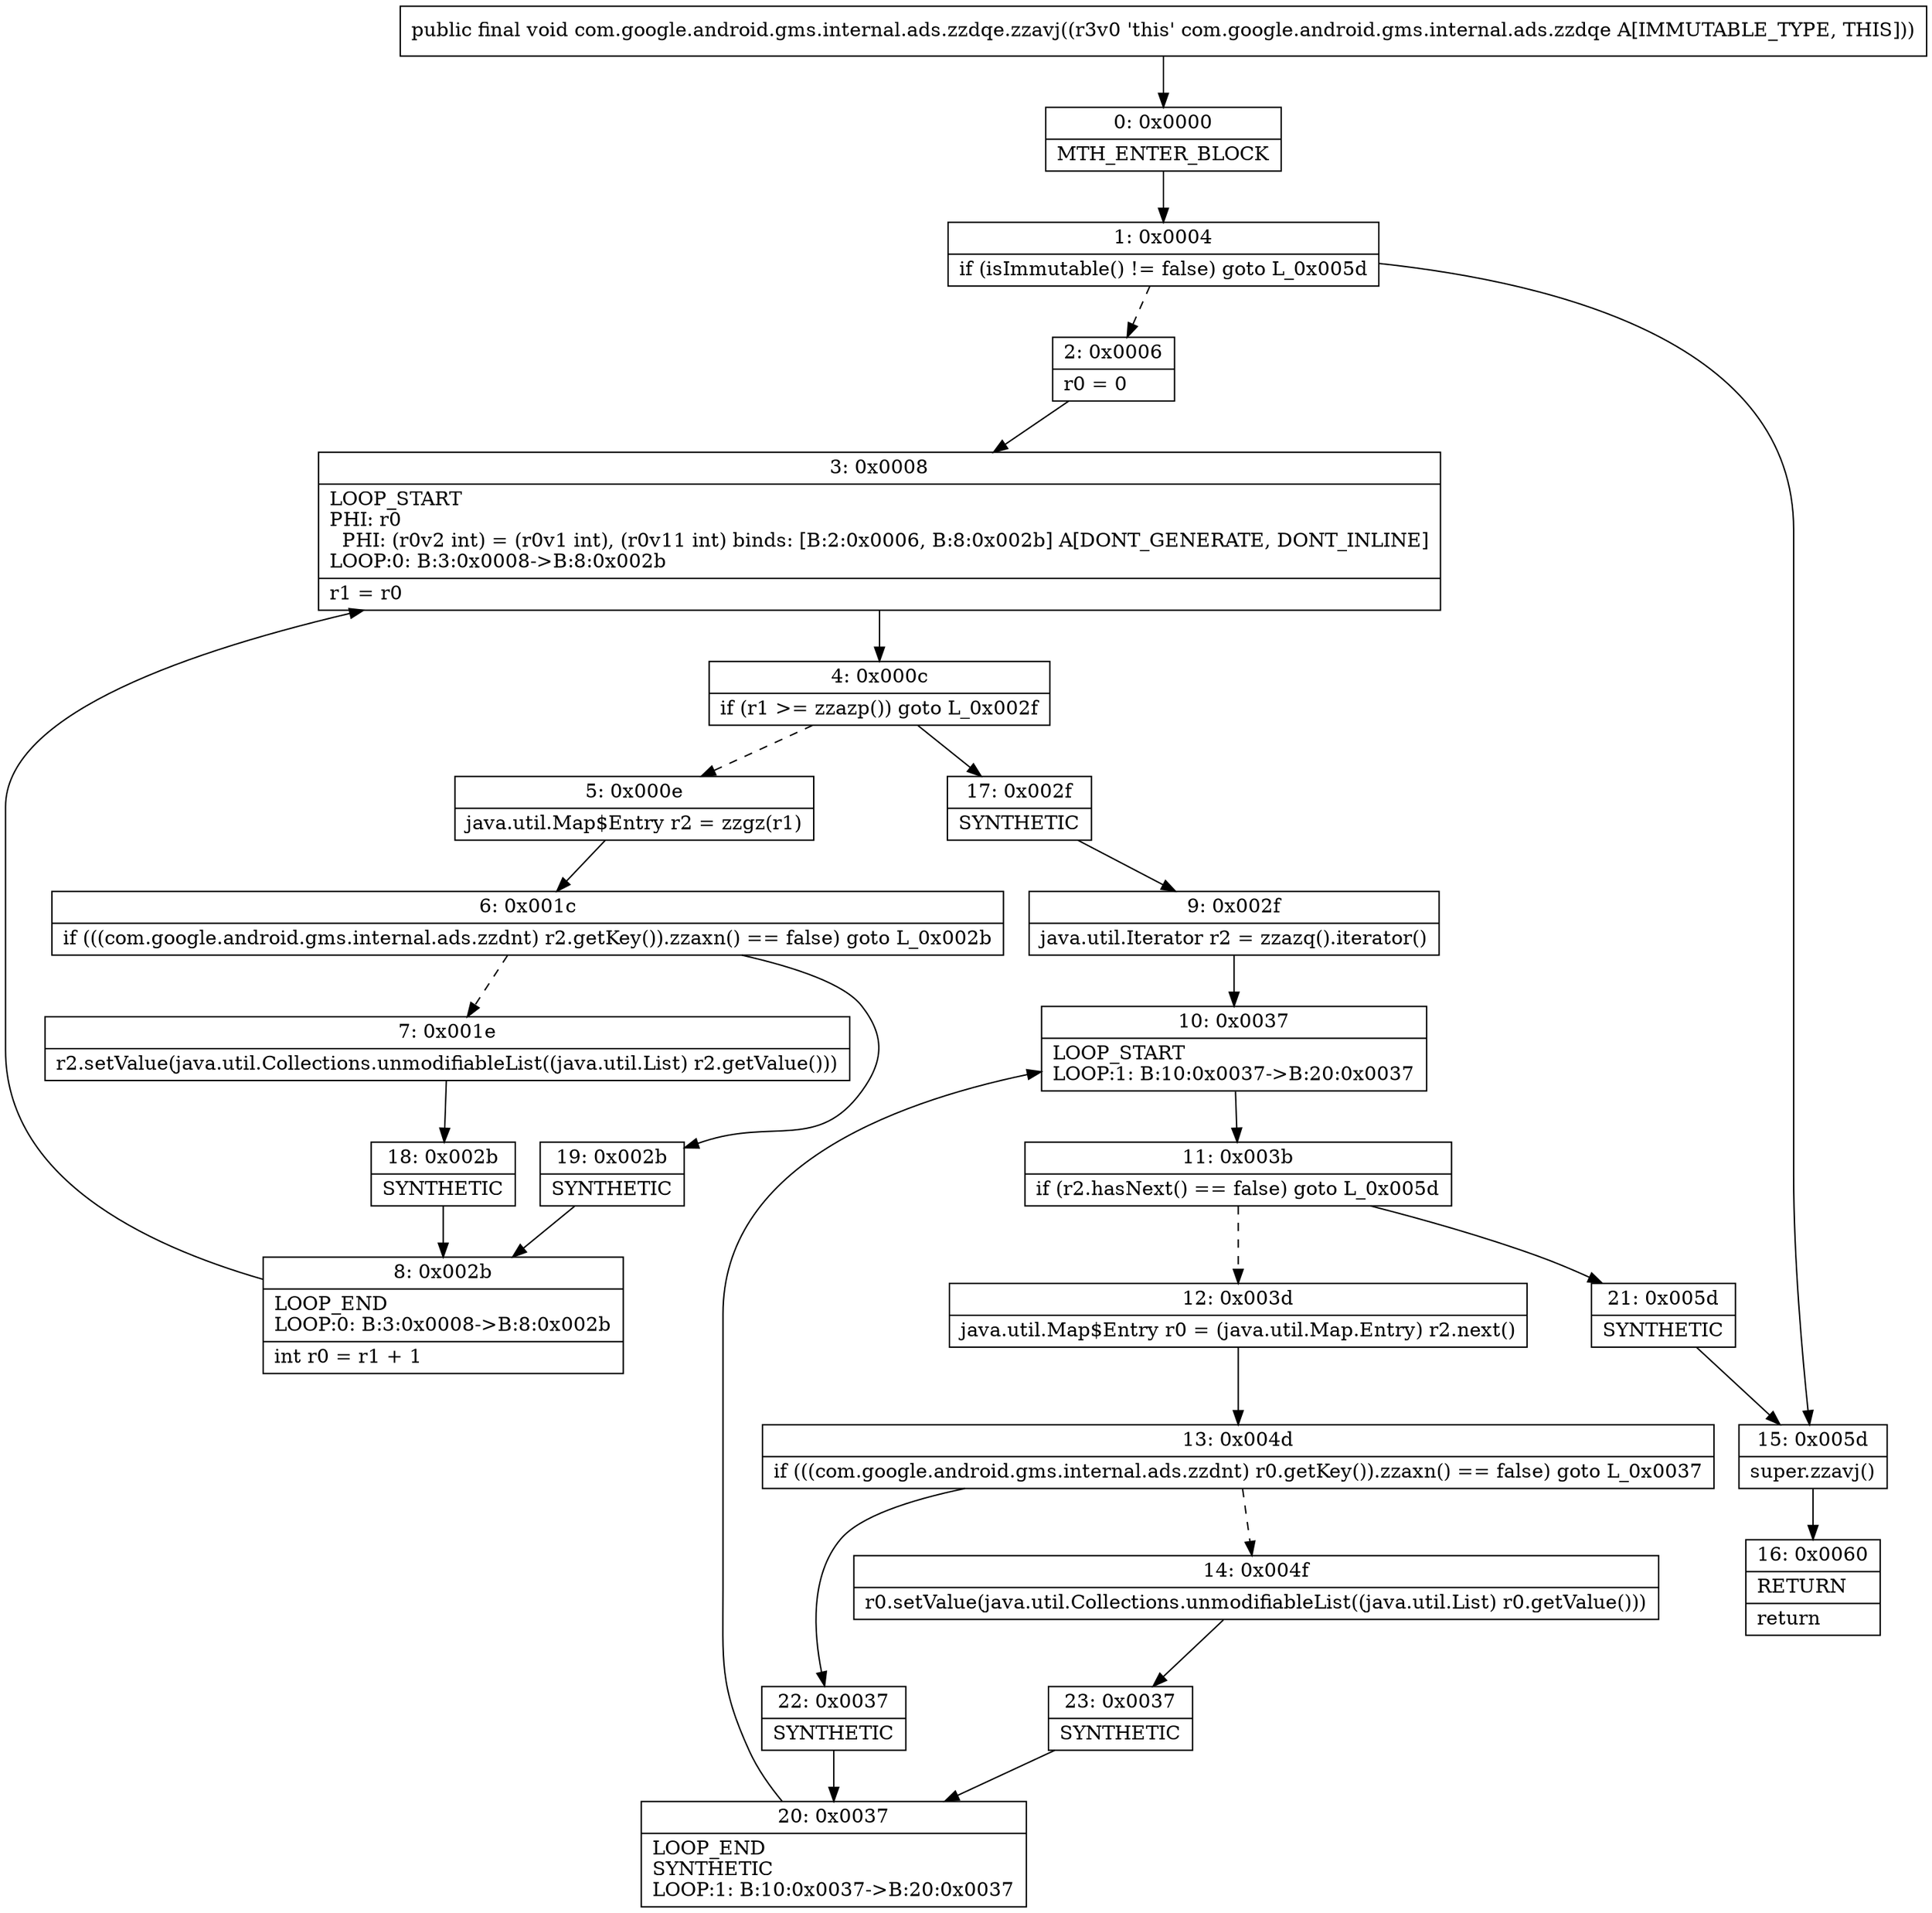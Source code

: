 digraph "CFG forcom.google.android.gms.internal.ads.zzdqe.zzavj()V" {
Node_0 [shape=record,label="{0\:\ 0x0000|MTH_ENTER_BLOCK\l}"];
Node_1 [shape=record,label="{1\:\ 0x0004|if (isImmutable() != false) goto L_0x005d\l}"];
Node_2 [shape=record,label="{2\:\ 0x0006|r0 = 0\l}"];
Node_3 [shape=record,label="{3\:\ 0x0008|LOOP_START\lPHI: r0 \l  PHI: (r0v2 int) = (r0v1 int), (r0v11 int) binds: [B:2:0x0006, B:8:0x002b] A[DONT_GENERATE, DONT_INLINE]\lLOOP:0: B:3:0x0008\-\>B:8:0x002b\l|r1 = r0\l}"];
Node_4 [shape=record,label="{4\:\ 0x000c|if (r1 \>= zzazp()) goto L_0x002f\l}"];
Node_5 [shape=record,label="{5\:\ 0x000e|java.util.Map$Entry r2 = zzgz(r1)\l}"];
Node_6 [shape=record,label="{6\:\ 0x001c|if (((com.google.android.gms.internal.ads.zzdnt) r2.getKey()).zzaxn() == false) goto L_0x002b\l}"];
Node_7 [shape=record,label="{7\:\ 0x001e|r2.setValue(java.util.Collections.unmodifiableList((java.util.List) r2.getValue()))\l}"];
Node_8 [shape=record,label="{8\:\ 0x002b|LOOP_END\lLOOP:0: B:3:0x0008\-\>B:8:0x002b\l|int r0 = r1 + 1\l}"];
Node_9 [shape=record,label="{9\:\ 0x002f|java.util.Iterator r2 = zzazq().iterator()\l}"];
Node_10 [shape=record,label="{10\:\ 0x0037|LOOP_START\lLOOP:1: B:10:0x0037\-\>B:20:0x0037\l}"];
Node_11 [shape=record,label="{11\:\ 0x003b|if (r2.hasNext() == false) goto L_0x005d\l}"];
Node_12 [shape=record,label="{12\:\ 0x003d|java.util.Map$Entry r0 = (java.util.Map.Entry) r2.next()\l}"];
Node_13 [shape=record,label="{13\:\ 0x004d|if (((com.google.android.gms.internal.ads.zzdnt) r0.getKey()).zzaxn() == false) goto L_0x0037\l}"];
Node_14 [shape=record,label="{14\:\ 0x004f|r0.setValue(java.util.Collections.unmodifiableList((java.util.List) r0.getValue()))\l}"];
Node_15 [shape=record,label="{15\:\ 0x005d|super.zzavj()\l}"];
Node_16 [shape=record,label="{16\:\ 0x0060|RETURN\l|return\l}"];
Node_17 [shape=record,label="{17\:\ 0x002f|SYNTHETIC\l}"];
Node_18 [shape=record,label="{18\:\ 0x002b|SYNTHETIC\l}"];
Node_19 [shape=record,label="{19\:\ 0x002b|SYNTHETIC\l}"];
Node_20 [shape=record,label="{20\:\ 0x0037|LOOP_END\lSYNTHETIC\lLOOP:1: B:10:0x0037\-\>B:20:0x0037\l}"];
Node_21 [shape=record,label="{21\:\ 0x005d|SYNTHETIC\l}"];
Node_22 [shape=record,label="{22\:\ 0x0037|SYNTHETIC\l}"];
Node_23 [shape=record,label="{23\:\ 0x0037|SYNTHETIC\l}"];
MethodNode[shape=record,label="{public final void com.google.android.gms.internal.ads.zzdqe.zzavj((r3v0 'this' com.google.android.gms.internal.ads.zzdqe A[IMMUTABLE_TYPE, THIS])) }"];
MethodNode -> Node_0;
Node_0 -> Node_1;
Node_1 -> Node_2[style=dashed];
Node_1 -> Node_15;
Node_2 -> Node_3;
Node_3 -> Node_4;
Node_4 -> Node_5[style=dashed];
Node_4 -> Node_17;
Node_5 -> Node_6;
Node_6 -> Node_7[style=dashed];
Node_6 -> Node_19;
Node_7 -> Node_18;
Node_8 -> Node_3;
Node_9 -> Node_10;
Node_10 -> Node_11;
Node_11 -> Node_12[style=dashed];
Node_11 -> Node_21;
Node_12 -> Node_13;
Node_13 -> Node_14[style=dashed];
Node_13 -> Node_22;
Node_14 -> Node_23;
Node_15 -> Node_16;
Node_17 -> Node_9;
Node_18 -> Node_8;
Node_19 -> Node_8;
Node_20 -> Node_10;
Node_21 -> Node_15;
Node_22 -> Node_20;
Node_23 -> Node_20;
}

